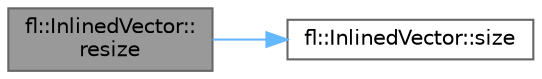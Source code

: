 digraph "fl::InlinedVector::resize"
{
 // INTERACTIVE_SVG=YES
 // LATEX_PDF_SIZE
  bgcolor="transparent";
  edge [fontname=Helvetica,fontsize=10,labelfontname=Helvetica,labelfontsize=10];
  node [fontname=Helvetica,fontsize=10,shape=box,height=0.2,width=0.4];
  rankdir="LR";
  Node1 [id="Node000001",label="fl::InlinedVector::\lresize",height=0.2,width=0.4,color="gray40", fillcolor="grey60", style="filled", fontcolor="black",tooltip=" "];
  Node1 -> Node2 [id="edge1_Node000001_Node000002",color="steelblue1",style="solid",tooltip=" "];
  Node2 [id="Node000002",label="fl::InlinedVector::size",height=0.2,width=0.4,color="grey40", fillcolor="white", style="filled",URL="$da/d18/classfl_1_1_inlined_vector_a041fefba2d9b18249cb92d745770418c.html#a041fefba2d9b18249cb92d745770418c",tooltip=" "];
}
